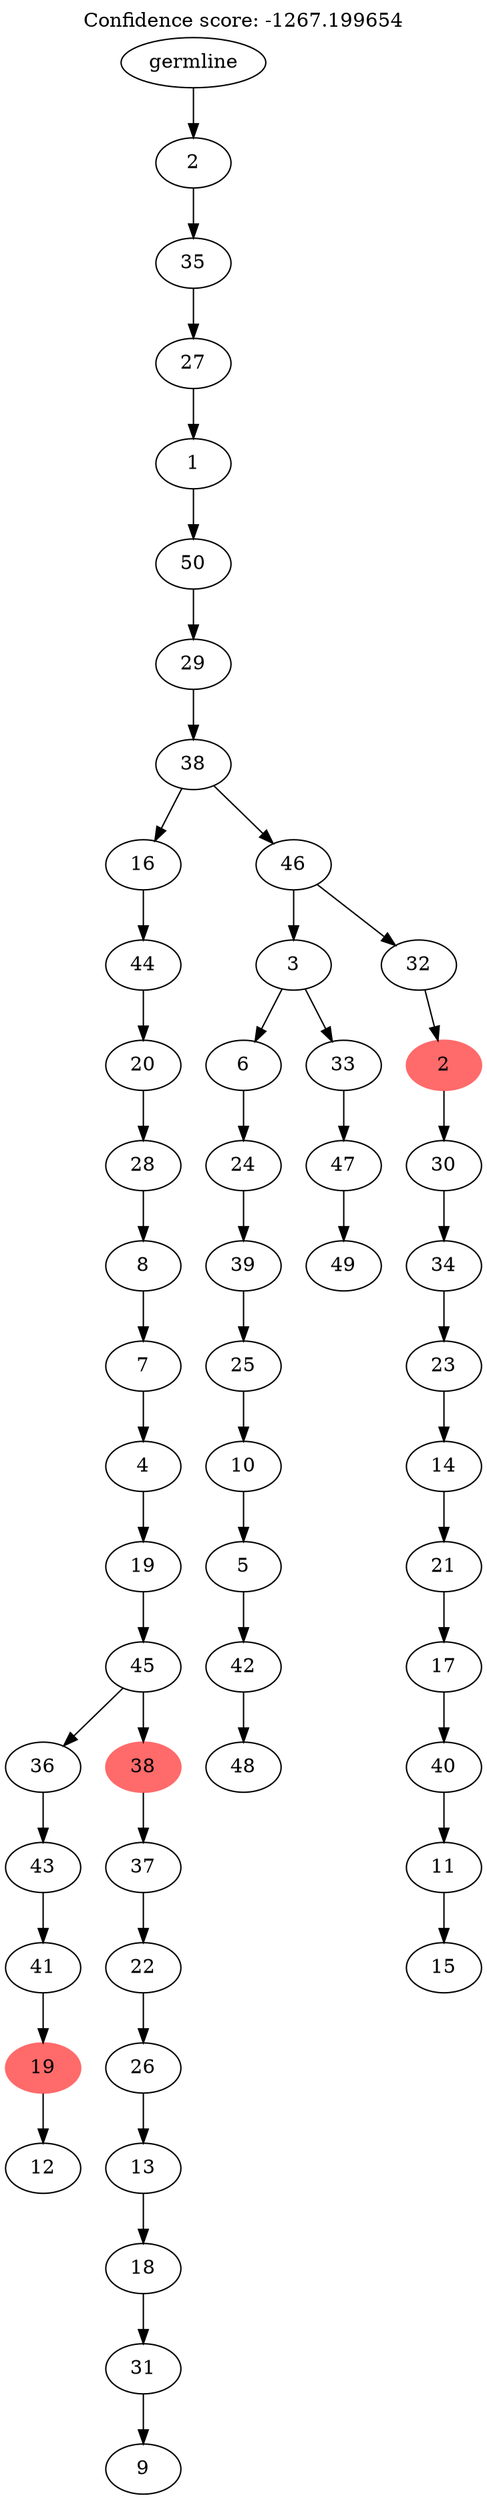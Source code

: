 digraph g {
	"52" -> "53";
	"53" [label="12"];
	"51" -> "52";
	"52" [color=indianred1, style=filled, label="19"];
	"50" -> "51";
	"51" [label="41"];
	"49" -> "50";
	"50" [label="43"];
	"47" -> "48";
	"48" [label="9"];
	"46" -> "47";
	"47" [label="31"];
	"45" -> "46";
	"46" [label="18"];
	"44" -> "45";
	"45" [label="13"];
	"43" -> "44";
	"44" [label="26"];
	"42" -> "43";
	"43" [label="22"];
	"41" -> "42";
	"42" [label="37"];
	"40" -> "41";
	"41" [color=indianred1, style=filled, label="38"];
	"40" -> "49";
	"49" [label="36"];
	"39" -> "40";
	"40" [label="45"];
	"38" -> "39";
	"39" [label="19"];
	"37" -> "38";
	"38" [label="4"];
	"36" -> "37";
	"37" [label="7"];
	"35" -> "36";
	"36" [label="8"];
	"34" -> "35";
	"35" [label="28"];
	"33" -> "34";
	"34" [label="20"];
	"32" -> "33";
	"33" [label="44"];
	"30" -> "31";
	"31" [label="48"];
	"29" -> "30";
	"30" [label="42"];
	"28" -> "29";
	"29" [label="5"];
	"27" -> "28";
	"28" [label="10"];
	"26" -> "27";
	"27" [label="25"];
	"25" -> "26";
	"26" [label="39"];
	"24" -> "25";
	"25" [label="24"];
	"22" -> "23";
	"23" [label="49"];
	"21" -> "22";
	"22" [label="47"];
	"20" -> "21";
	"21" [label="33"];
	"20" -> "24";
	"24" [label="6"];
	"18" -> "19";
	"19" [label="15"];
	"17" -> "18";
	"18" [label="11"];
	"16" -> "17";
	"17" [label="40"];
	"15" -> "16";
	"16" [label="17"];
	"14" -> "15";
	"15" [label="21"];
	"13" -> "14";
	"14" [label="14"];
	"12" -> "13";
	"13" [label="23"];
	"11" -> "12";
	"12" [label="34"];
	"10" -> "11";
	"11" [label="30"];
	"9" -> "10";
	"10" [color=indianred1, style=filled, label="2"];
	"8" -> "9";
	"9" [label="32"];
	"8" -> "20";
	"20" [label="3"];
	"7" -> "8";
	"8" [label="46"];
	"7" -> "32";
	"32" [label="16"];
	"6" -> "7";
	"7" [label="38"];
	"5" -> "6";
	"6" [label="29"];
	"4" -> "5";
	"5" [label="50"];
	"3" -> "4";
	"4" [label="1"];
	"2" -> "3";
	"3" [label="27"];
	"1" -> "2";
	"2" [label="35"];
	"0" -> "1";
	"1" [label="2"];
	"0" [label="germline"];
	labelloc="t";
	label="Confidence score: -1267.199654";
}

